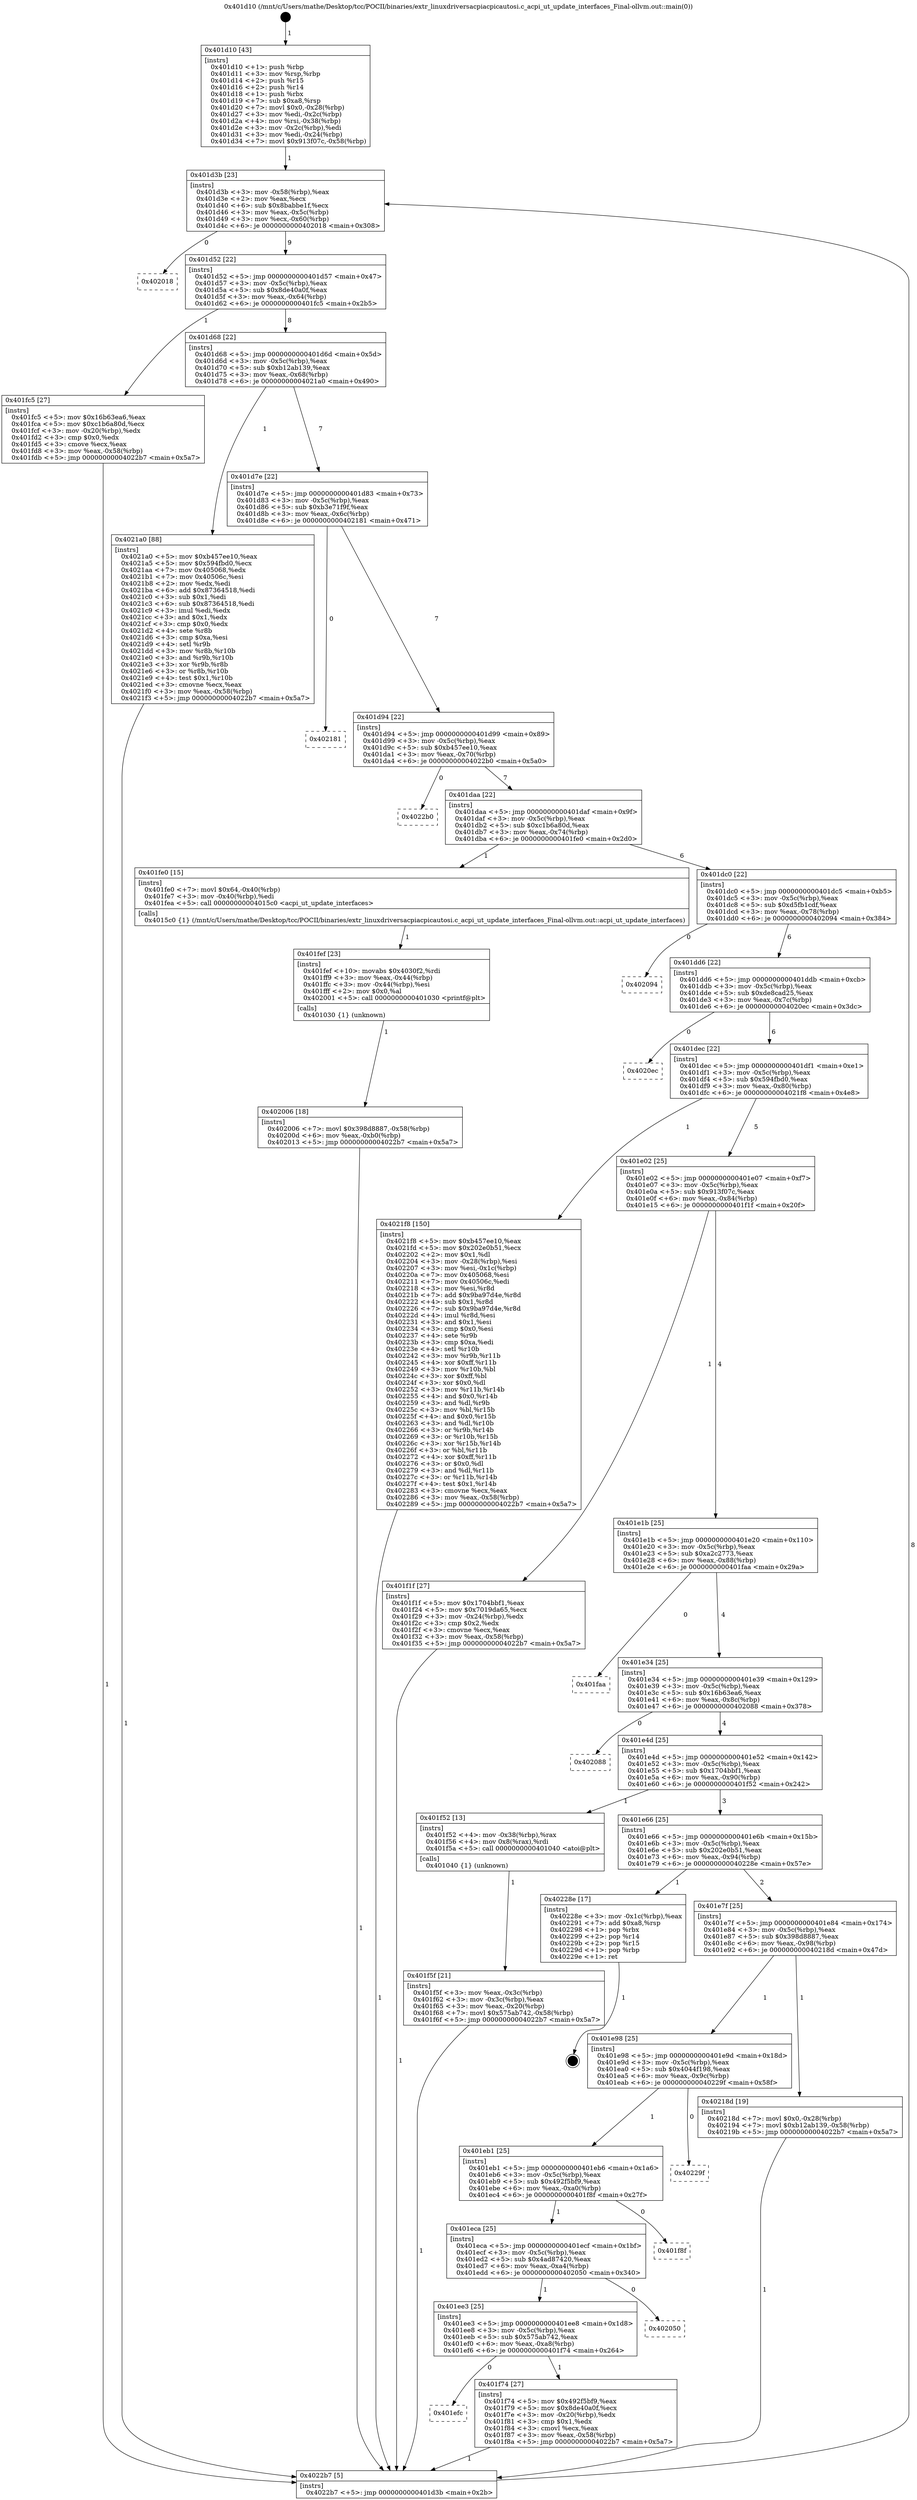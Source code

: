 digraph "0x401d10" {
  label = "0x401d10 (/mnt/c/Users/mathe/Desktop/tcc/POCII/binaries/extr_linuxdriversacpiacpicautosi.c_acpi_ut_update_interfaces_Final-ollvm.out::main(0))"
  labelloc = "t"
  node[shape=record]

  Entry [label="",width=0.3,height=0.3,shape=circle,fillcolor=black,style=filled]
  "0x401d3b" [label="{
     0x401d3b [23]\l
     | [instrs]\l
     &nbsp;&nbsp;0x401d3b \<+3\>: mov -0x58(%rbp),%eax\l
     &nbsp;&nbsp;0x401d3e \<+2\>: mov %eax,%ecx\l
     &nbsp;&nbsp;0x401d40 \<+6\>: sub $0x8babbe1f,%ecx\l
     &nbsp;&nbsp;0x401d46 \<+3\>: mov %eax,-0x5c(%rbp)\l
     &nbsp;&nbsp;0x401d49 \<+3\>: mov %ecx,-0x60(%rbp)\l
     &nbsp;&nbsp;0x401d4c \<+6\>: je 0000000000402018 \<main+0x308\>\l
  }"]
  "0x402018" [label="{
     0x402018\l
  }", style=dashed]
  "0x401d52" [label="{
     0x401d52 [22]\l
     | [instrs]\l
     &nbsp;&nbsp;0x401d52 \<+5\>: jmp 0000000000401d57 \<main+0x47\>\l
     &nbsp;&nbsp;0x401d57 \<+3\>: mov -0x5c(%rbp),%eax\l
     &nbsp;&nbsp;0x401d5a \<+5\>: sub $0x8de40a0f,%eax\l
     &nbsp;&nbsp;0x401d5f \<+3\>: mov %eax,-0x64(%rbp)\l
     &nbsp;&nbsp;0x401d62 \<+6\>: je 0000000000401fc5 \<main+0x2b5\>\l
  }"]
  Exit [label="",width=0.3,height=0.3,shape=circle,fillcolor=black,style=filled,peripheries=2]
  "0x401fc5" [label="{
     0x401fc5 [27]\l
     | [instrs]\l
     &nbsp;&nbsp;0x401fc5 \<+5\>: mov $0x16b63ea6,%eax\l
     &nbsp;&nbsp;0x401fca \<+5\>: mov $0xc1b6a80d,%ecx\l
     &nbsp;&nbsp;0x401fcf \<+3\>: mov -0x20(%rbp),%edx\l
     &nbsp;&nbsp;0x401fd2 \<+3\>: cmp $0x0,%edx\l
     &nbsp;&nbsp;0x401fd5 \<+3\>: cmove %ecx,%eax\l
     &nbsp;&nbsp;0x401fd8 \<+3\>: mov %eax,-0x58(%rbp)\l
     &nbsp;&nbsp;0x401fdb \<+5\>: jmp 00000000004022b7 \<main+0x5a7\>\l
  }"]
  "0x401d68" [label="{
     0x401d68 [22]\l
     | [instrs]\l
     &nbsp;&nbsp;0x401d68 \<+5\>: jmp 0000000000401d6d \<main+0x5d\>\l
     &nbsp;&nbsp;0x401d6d \<+3\>: mov -0x5c(%rbp),%eax\l
     &nbsp;&nbsp;0x401d70 \<+5\>: sub $0xb12ab139,%eax\l
     &nbsp;&nbsp;0x401d75 \<+3\>: mov %eax,-0x68(%rbp)\l
     &nbsp;&nbsp;0x401d78 \<+6\>: je 00000000004021a0 \<main+0x490\>\l
  }"]
  "0x402006" [label="{
     0x402006 [18]\l
     | [instrs]\l
     &nbsp;&nbsp;0x402006 \<+7\>: movl $0x398d8887,-0x58(%rbp)\l
     &nbsp;&nbsp;0x40200d \<+6\>: mov %eax,-0xb0(%rbp)\l
     &nbsp;&nbsp;0x402013 \<+5\>: jmp 00000000004022b7 \<main+0x5a7\>\l
  }"]
  "0x4021a0" [label="{
     0x4021a0 [88]\l
     | [instrs]\l
     &nbsp;&nbsp;0x4021a0 \<+5\>: mov $0xb457ee10,%eax\l
     &nbsp;&nbsp;0x4021a5 \<+5\>: mov $0x594fbd0,%ecx\l
     &nbsp;&nbsp;0x4021aa \<+7\>: mov 0x405068,%edx\l
     &nbsp;&nbsp;0x4021b1 \<+7\>: mov 0x40506c,%esi\l
     &nbsp;&nbsp;0x4021b8 \<+2\>: mov %edx,%edi\l
     &nbsp;&nbsp;0x4021ba \<+6\>: add $0x87364518,%edi\l
     &nbsp;&nbsp;0x4021c0 \<+3\>: sub $0x1,%edi\l
     &nbsp;&nbsp;0x4021c3 \<+6\>: sub $0x87364518,%edi\l
     &nbsp;&nbsp;0x4021c9 \<+3\>: imul %edi,%edx\l
     &nbsp;&nbsp;0x4021cc \<+3\>: and $0x1,%edx\l
     &nbsp;&nbsp;0x4021cf \<+3\>: cmp $0x0,%edx\l
     &nbsp;&nbsp;0x4021d2 \<+4\>: sete %r8b\l
     &nbsp;&nbsp;0x4021d6 \<+3\>: cmp $0xa,%esi\l
     &nbsp;&nbsp;0x4021d9 \<+4\>: setl %r9b\l
     &nbsp;&nbsp;0x4021dd \<+3\>: mov %r8b,%r10b\l
     &nbsp;&nbsp;0x4021e0 \<+3\>: and %r9b,%r10b\l
     &nbsp;&nbsp;0x4021e3 \<+3\>: xor %r9b,%r8b\l
     &nbsp;&nbsp;0x4021e6 \<+3\>: or %r8b,%r10b\l
     &nbsp;&nbsp;0x4021e9 \<+4\>: test $0x1,%r10b\l
     &nbsp;&nbsp;0x4021ed \<+3\>: cmovne %ecx,%eax\l
     &nbsp;&nbsp;0x4021f0 \<+3\>: mov %eax,-0x58(%rbp)\l
     &nbsp;&nbsp;0x4021f3 \<+5\>: jmp 00000000004022b7 \<main+0x5a7\>\l
  }"]
  "0x401d7e" [label="{
     0x401d7e [22]\l
     | [instrs]\l
     &nbsp;&nbsp;0x401d7e \<+5\>: jmp 0000000000401d83 \<main+0x73\>\l
     &nbsp;&nbsp;0x401d83 \<+3\>: mov -0x5c(%rbp),%eax\l
     &nbsp;&nbsp;0x401d86 \<+5\>: sub $0xb3e71f9f,%eax\l
     &nbsp;&nbsp;0x401d8b \<+3\>: mov %eax,-0x6c(%rbp)\l
     &nbsp;&nbsp;0x401d8e \<+6\>: je 0000000000402181 \<main+0x471\>\l
  }"]
  "0x401fef" [label="{
     0x401fef [23]\l
     | [instrs]\l
     &nbsp;&nbsp;0x401fef \<+10\>: movabs $0x4030f2,%rdi\l
     &nbsp;&nbsp;0x401ff9 \<+3\>: mov %eax,-0x44(%rbp)\l
     &nbsp;&nbsp;0x401ffc \<+3\>: mov -0x44(%rbp),%esi\l
     &nbsp;&nbsp;0x401fff \<+2\>: mov $0x0,%al\l
     &nbsp;&nbsp;0x402001 \<+5\>: call 0000000000401030 \<printf@plt\>\l
     | [calls]\l
     &nbsp;&nbsp;0x401030 \{1\} (unknown)\l
  }"]
  "0x402181" [label="{
     0x402181\l
  }", style=dashed]
  "0x401d94" [label="{
     0x401d94 [22]\l
     | [instrs]\l
     &nbsp;&nbsp;0x401d94 \<+5\>: jmp 0000000000401d99 \<main+0x89\>\l
     &nbsp;&nbsp;0x401d99 \<+3\>: mov -0x5c(%rbp),%eax\l
     &nbsp;&nbsp;0x401d9c \<+5\>: sub $0xb457ee10,%eax\l
     &nbsp;&nbsp;0x401da1 \<+3\>: mov %eax,-0x70(%rbp)\l
     &nbsp;&nbsp;0x401da4 \<+6\>: je 00000000004022b0 \<main+0x5a0\>\l
  }"]
  "0x401efc" [label="{
     0x401efc\l
  }", style=dashed]
  "0x4022b0" [label="{
     0x4022b0\l
  }", style=dashed]
  "0x401daa" [label="{
     0x401daa [22]\l
     | [instrs]\l
     &nbsp;&nbsp;0x401daa \<+5\>: jmp 0000000000401daf \<main+0x9f\>\l
     &nbsp;&nbsp;0x401daf \<+3\>: mov -0x5c(%rbp),%eax\l
     &nbsp;&nbsp;0x401db2 \<+5\>: sub $0xc1b6a80d,%eax\l
     &nbsp;&nbsp;0x401db7 \<+3\>: mov %eax,-0x74(%rbp)\l
     &nbsp;&nbsp;0x401dba \<+6\>: je 0000000000401fe0 \<main+0x2d0\>\l
  }"]
  "0x401f74" [label="{
     0x401f74 [27]\l
     | [instrs]\l
     &nbsp;&nbsp;0x401f74 \<+5\>: mov $0x492f5bf9,%eax\l
     &nbsp;&nbsp;0x401f79 \<+5\>: mov $0x8de40a0f,%ecx\l
     &nbsp;&nbsp;0x401f7e \<+3\>: mov -0x20(%rbp),%edx\l
     &nbsp;&nbsp;0x401f81 \<+3\>: cmp $0x1,%edx\l
     &nbsp;&nbsp;0x401f84 \<+3\>: cmovl %ecx,%eax\l
     &nbsp;&nbsp;0x401f87 \<+3\>: mov %eax,-0x58(%rbp)\l
     &nbsp;&nbsp;0x401f8a \<+5\>: jmp 00000000004022b7 \<main+0x5a7\>\l
  }"]
  "0x401fe0" [label="{
     0x401fe0 [15]\l
     | [instrs]\l
     &nbsp;&nbsp;0x401fe0 \<+7\>: movl $0x64,-0x40(%rbp)\l
     &nbsp;&nbsp;0x401fe7 \<+3\>: mov -0x40(%rbp),%edi\l
     &nbsp;&nbsp;0x401fea \<+5\>: call 00000000004015c0 \<acpi_ut_update_interfaces\>\l
     | [calls]\l
     &nbsp;&nbsp;0x4015c0 \{1\} (/mnt/c/Users/mathe/Desktop/tcc/POCII/binaries/extr_linuxdriversacpiacpicautosi.c_acpi_ut_update_interfaces_Final-ollvm.out::acpi_ut_update_interfaces)\l
  }"]
  "0x401dc0" [label="{
     0x401dc0 [22]\l
     | [instrs]\l
     &nbsp;&nbsp;0x401dc0 \<+5\>: jmp 0000000000401dc5 \<main+0xb5\>\l
     &nbsp;&nbsp;0x401dc5 \<+3\>: mov -0x5c(%rbp),%eax\l
     &nbsp;&nbsp;0x401dc8 \<+5\>: sub $0xd5fb1cdf,%eax\l
     &nbsp;&nbsp;0x401dcd \<+3\>: mov %eax,-0x78(%rbp)\l
     &nbsp;&nbsp;0x401dd0 \<+6\>: je 0000000000402094 \<main+0x384\>\l
  }"]
  "0x401ee3" [label="{
     0x401ee3 [25]\l
     | [instrs]\l
     &nbsp;&nbsp;0x401ee3 \<+5\>: jmp 0000000000401ee8 \<main+0x1d8\>\l
     &nbsp;&nbsp;0x401ee8 \<+3\>: mov -0x5c(%rbp),%eax\l
     &nbsp;&nbsp;0x401eeb \<+5\>: sub $0x575ab742,%eax\l
     &nbsp;&nbsp;0x401ef0 \<+6\>: mov %eax,-0xa8(%rbp)\l
     &nbsp;&nbsp;0x401ef6 \<+6\>: je 0000000000401f74 \<main+0x264\>\l
  }"]
  "0x402094" [label="{
     0x402094\l
  }", style=dashed]
  "0x401dd6" [label="{
     0x401dd6 [22]\l
     | [instrs]\l
     &nbsp;&nbsp;0x401dd6 \<+5\>: jmp 0000000000401ddb \<main+0xcb\>\l
     &nbsp;&nbsp;0x401ddb \<+3\>: mov -0x5c(%rbp),%eax\l
     &nbsp;&nbsp;0x401dde \<+5\>: sub $0xde8cad25,%eax\l
     &nbsp;&nbsp;0x401de3 \<+3\>: mov %eax,-0x7c(%rbp)\l
     &nbsp;&nbsp;0x401de6 \<+6\>: je 00000000004020ec \<main+0x3dc\>\l
  }"]
  "0x402050" [label="{
     0x402050\l
  }", style=dashed]
  "0x4020ec" [label="{
     0x4020ec\l
  }", style=dashed]
  "0x401dec" [label="{
     0x401dec [22]\l
     | [instrs]\l
     &nbsp;&nbsp;0x401dec \<+5\>: jmp 0000000000401df1 \<main+0xe1\>\l
     &nbsp;&nbsp;0x401df1 \<+3\>: mov -0x5c(%rbp),%eax\l
     &nbsp;&nbsp;0x401df4 \<+5\>: sub $0x594fbd0,%eax\l
     &nbsp;&nbsp;0x401df9 \<+3\>: mov %eax,-0x80(%rbp)\l
     &nbsp;&nbsp;0x401dfc \<+6\>: je 00000000004021f8 \<main+0x4e8\>\l
  }"]
  "0x401eca" [label="{
     0x401eca [25]\l
     | [instrs]\l
     &nbsp;&nbsp;0x401eca \<+5\>: jmp 0000000000401ecf \<main+0x1bf\>\l
     &nbsp;&nbsp;0x401ecf \<+3\>: mov -0x5c(%rbp),%eax\l
     &nbsp;&nbsp;0x401ed2 \<+5\>: sub $0x4ad87420,%eax\l
     &nbsp;&nbsp;0x401ed7 \<+6\>: mov %eax,-0xa4(%rbp)\l
     &nbsp;&nbsp;0x401edd \<+6\>: je 0000000000402050 \<main+0x340\>\l
  }"]
  "0x4021f8" [label="{
     0x4021f8 [150]\l
     | [instrs]\l
     &nbsp;&nbsp;0x4021f8 \<+5\>: mov $0xb457ee10,%eax\l
     &nbsp;&nbsp;0x4021fd \<+5\>: mov $0x202e0b51,%ecx\l
     &nbsp;&nbsp;0x402202 \<+2\>: mov $0x1,%dl\l
     &nbsp;&nbsp;0x402204 \<+3\>: mov -0x28(%rbp),%esi\l
     &nbsp;&nbsp;0x402207 \<+3\>: mov %esi,-0x1c(%rbp)\l
     &nbsp;&nbsp;0x40220a \<+7\>: mov 0x405068,%esi\l
     &nbsp;&nbsp;0x402211 \<+7\>: mov 0x40506c,%edi\l
     &nbsp;&nbsp;0x402218 \<+3\>: mov %esi,%r8d\l
     &nbsp;&nbsp;0x40221b \<+7\>: add $0x9ba97d4e,%r8d\l
     &nbsp;&nbsp;0x402222 \<+4\>: sub $0x1,%r8d\l
     &nbsp;&nbsp;0x402226 \<+7\>: sub $0x9ba97d4e,%r8d\l
     &nbsp;&nbsp;0x40222d \<+4\>: imul %r8d,%esi\l
     &nbsp;&nbsp;0x402231 \<+3\>: and $0x1,%esi\l
     &nbsp;&nbsp;0x402234 \<+3\>: cmp $0x0,%esi\l
     &nbsp;&nbsp;0x402237 \<+4\>: sete %r9b\l
     &nbsp;&nbsp;0x40223b \<+3\>: cmp $0xa,%edi\l
     &nbsp;&nbsp;0x40223e \<+4\>: setl %r10b\l
     &nbsp;&nbsp;0x402242 \<+3\>: mov %r9b,%r11b\l
     &nbsp;&nbsp;0x402245 \<+4\>: xor $0xff,%r11b\l
     &nbsp;&nbsp;0x402249 \<+3\>: mov %r10b,%bl\l
     &nbsp;&nbsp;0x40224c \<+3\>: xor $0xff,%bl\l
     &nbsp;&nbsp;0x40224f \<+3\>: xor $0x0,%dl\l
     &nbsp;&nbsp;0x402252 \<+3\>: mov %r11b,%r14b\l
     &nbsp;&nbsp;0x402255 \<+4\>: and $0x0,%r14b\l
     &nbsp;&nbsp;0x402259 \<+3\>: and %dl,%r9b\l
     &nbsp;&nbsp;0x40225c \<+3\>: mov %bl,%r15b\l
     &nbsp;&nbsp;0x40225f \<+4\>: and $0x0,%r15b\l
     &nbsp;&nbsp;0x402263 \<+3\>: and %dl,%r10b\l
     &nbsp;&nbsp;0x402266 \<+3\>: or %r9b,%r14b\l
     &nbsp;&nbsp;0x402269 \<+3\>: or %r10b,%r15b\l
     &nbsp;&nbsp;0x40226c \<+3\>: xor %r15b,%r14b\l
     &nbsp;&nbsp;0x40226f \<+3\>: or %bl,%r11b\l
     &nbsp;&nbsp;0x402272 \<+4\>: xor $0xff,%r11b\l
     &nbsp;&nbsp;0x402276 \<+3\>: or $0x0,%dl\l
     &nbsp;&nbsp;0x402279 \<+3\>: and %dl,%r11b\l
     &nbsp;&nbsp;0x40227c \<+3\>: or %r11b,%r14b\l
     &nbsp;&nbsp;0x40227f \<+4\>: test $0x1,%r14b\l
     &nbsp;&nbsp;0x402283 \<+3\>: cmovne %ecx,%eax\l
     &nbsp;&nbsp;0x402286 \<+3\>: mov %eax,-0x58(%rbp)\l
     &nbsp;&nbsp;0x402289 \<+5\>: jmp 00000000004022b7 \<main+0x5a7\>\l
  }"]
  "0x401e02" [label="{
     0x401e02 [25]\l
     | [instrs]\l
     &nbsp;&nbsp;0x401e02 \<+5\>: jmp 0000000000401e07 \<main+0xf7\>\l
     &nbsp;&nbsp;0x401e07 \<+3\>: mov -0x5c(%rbp),%eax\l
     &nbsp;&nbsp;0x401e0a \<+5\>: sub $0x913f07c,%eax\l
     &nbsp;&nbsp;0x401e0f \<+6\>: mov %eax,-0x84(%rbp)\l
     &nbsp;&nbsp;0x401e15 \<+6\>: je 0000000000401f1f \<main+0x20f\>\l
  }"]
  "0x401f8f" [label="{
     0x401f8f\l
  }", style=dashed]
  "0x401f1f" [label="{
     0x401f1f [27]\l
     | [instrs]\l
     &nbsp;&nbsp;0x401f1f \<+5\>: mov $0x1704bbf1,%eax\l
     &nbsp;&nbsp;0x401f24 \<+5\>: mov $0x7019da65,%ecx\l
     &nbsp;&nbsp;0x401f29 \<+3\>: mov -0x24(%rbp),%edx\l
     &nbsp;&nbsp;0x401f2c \<+3\>: cmp $0x2,%edx\l
     &nbsp;&nbsp;0x401f2f \<+3\>: cmovne %ecx,%eax\l
     &nbsp;&nbsp;0x401f32 \<+3\>: mov %eax,-0x58(%rbp)\l
     &nbsp;&nbsp;0x401f35 \<+5\>: jmp 00000000004022b7 \<main+0x5a7\>\l
  }"]
  "0x401e1b" [label="{
     0x401e1b [25]\l
     | [instrs]\l
     &nbsp;&nbsp;0x401e1b \<+5\>: jmp 0000000000401e20 \<main+0x110\>\l
     &nbsp;&nbsp;0x401e20 \<+3\>: mov -0x5c(%rbp),%eax\l
     &nbsp;&nbsp;0x401e23 \<+5\>: sub $0xa2c2773,%eax\l
     &nbsp;&nbsp;0x401e28 \<+6\>: mov %eax,-0x88(%rbp)\l
     &nbsp;&nbsp;0x401e2e \<+6\>: je 0000000000401faa \<main+0x29a\>\l
  }"]
  "0x4022b7" [label="{
     0x4022b7 [5]\l
     | [instrs]\l
     &nbsp;&nbsp;0x4022b7 \<+5\>: jmp 0000000000401d3b \<main+0x2b\>\l
  }"]
  "0x401d10" [label="{
     0x401d10 [43]\l
     | [instrs]\l
     &nbsp;&nbsp;0x401d10 \<+1\>: push %rbp\l
     &nbsp;&nbsp;0x401d11 \<+3\>: mov %rsp,%rbp\l
     &nbsp;&nbsp;0x401d14 \<+2\>: push %r15\l
     &nbsp;&nbsp;0x401d16 \<+2\>: push %r14\l
     &nbsp;&nbsp;0x401d18 \<+1\>: push %rbx\l
     &nbsp;&nbsp;0x401d19 \<+7\>: sub $0xa8,%rsp\l
     &nbsp;&nbsp;0x401d20 \<+7\>: movl $0x0,-0x28(%rbp)\l
     &nbsp;&nbsp;0x401d27 \<+3\>: mov %edi,-0x2c(%rbp)\l
     &nbsp;&nbsp;0x401d2a \<+4\>: mov %rsi,-0x38(%rbp)\l
     &nbsp;&nbsp;0x401d2e \<+3\>: mov -0x2c(%rbp),%edi\l
     &nbsp;&nbsp;0x401d31 \<+3\>: mov %edi,-0x24(%rbp)\l
     &nbsp;&nbsp;0x401d34 \<+7\>: movl $0x913f07c,-0x58(%rbp)\l
  }"]
  "0x401eb1" [label="{
     0x401eb1 [25]\l
     | [instrs]\l
     &nbsp;&nbsp;0x401eb1 \<+5\>: jmp 0000000000401eb6 \<main+0x1a6\>\l
     &nbsp;&nbsp;0x401eb6 \<+3\>: mov -0x5c(%rbp),%eax\l
     &nbsp;&nbsp;0x401eb9 \<+5\>: sub $0x492f5bf9,%eax\l
     &nbsp;&nbsp;0x401ebe \<+6\>: mov %eax,-0xa0(%rbp)\l
     &nbsp;&nbsp;0x401ec4 \<+6\>: je 0000000000401f8f \<main+0x27f\>\l
  }"]
  "0x401faa" [label="{
     0x401faa\l
  }", style=dashed]
  "0x401e34" [label="{
     0x401e34 [25]\l
     | [instrs]\l
     &nbsp;&nbsp;0x401e34 \<+5\>: jmp 0000000000401e39 \<main+0x129\>\l
     &nbsp;&nbsp;0x401e39 \<+3\>: mov -0x5c(%rbp),%eax\l
     &nbsp;&nbsp;0x401e3c \<+5\>: sub $0x16b63ea6,%eax\l
     &nbsp;&nbsp;0x401e41 \<+6\>: mov %eax,-0x8c(%rbp)\l
     &nbsp;&nbsp;0x401e47 \<+6\>: je 0000000000402088 \<main+0x378\>\l
  }"]
  "0x40229f" [label="{
     0x40229f\l
  }", style=dashed]
  "0x402088" [label="{
     0x402088\l
  }", style=dashed]
  "0x401e4d" [label="{
     0x401e4d [25]\l
     | [instrs]\l
     &nbsp;&nbsp;0x401e4d \<+5\>: jmp 0000000000401e52 \<main+0x142\>\l
     &nbsp;&nbsp;0x401e52 \<+3\>: mov -0x5c(%rbp),%eax\l
     &nbsp;&nbsp;0x401e55 \<+5\>: sub $0x1704bbf1,%eax\l
     &nbsp;&nbsp;0x401e5a \<+6\>: mov %eax,-0x90(%rbp)\l
     &nbsp;&nbsp;0x401e60 \<+6\>: je 0000000000401f52 \<main+0x242\>\l
  }"]
  "0x401e98" [label="{
     0x401e98 [25]\l
     | [instrs]\l
     &nbsp;&nbsp;0x401e98 \<+5\>: jmp 0000000000401e9d \<main+0x18d\>\l
     &nbsp;&nbsp;0x401e9d \<+3\>: mov -0x5c(%rbp),%eax\l
     &nbsp;&nbsp;0x401ea0 \<+5\>: sub $0x4044f198,%eax\l
     &nbsp;&nbsp;0x401ea5 \<+6\>: mov %eax,-0x9c(%rbp)\l
     &nbsp;&nbsp;0x401eab \<+6\>: je 000000000040229f \<main+0x58f\>\l
  }"]
  "0x401f52" [label="{
     0x401f52 [13]\l
     | [instrs]\l
     &nbsp;&nbsp;0x401f52 \<+4\>: mov -0x38(%rbp),%rax\l
     &nbsp;&nbsp;0x401f56 \<+4\>: mov 0x8(%rax),%rdi\l
     &nbsp;&nbsp;0x401f5a \<+5\>: call 0000000000401040 \<atoi@plt\>\l
     | [calls]\l
     &nbsp;&nbsp;0x401040 \{1\} (unknown)\l
  }"]
  "0x401e66" [label="{
     0x401e66 [25]\l
     | [instrs]\l
     &nbsp;&nbsp;0x401e66 \<+5\>: jmp 0000000000401e6b \<main+0x15b\>\l
     &nbsp;&nbsp;0x401e6b \<+3\>: mov -0x5c(%rbp),%eax\l
     &nbsp;&nbsp;0x401e6e \<+5\>: sub $0x202e0b51,%eax\l
     &nbsp;&nbsp;0x401e73 \<+6\>: mov %eax,-0x94(%rbp)\l
     &nbsp;&nbsp;0x401e79 \<+6\>: je 000000000040228e \<main+0x57e\>\l
  }"]
  "0x401f5f" [label="{
     0x401f5f [21]\l
     | [instrs]\l
     &nbsp;&nbsp;0x401f5f \<+3\>: mov %eax,-0x3c(%rbp)\l
     &nbsp;&nbsp;0x401f62 \<+3\>: mov -0x3c(%rbp),%eax\l
     &nbsp;&nbsp;0x401f65 \<+3\>: mov %eax,-0x20(%rbp)\l
     &nbsp;&nbsp;0x401f68 \<+7\>: movl $0x575ab742,-0x58(%rbp)\l
     &nbsp;&nbsp;0x401f6f \<+5\>: jmp 00000000004022b7 \<main+0x5a7\>\l
  }"]
  "0x40218d" [label="{
     0x40218d [19]\l
     | [instrs]\l
     &nbsp;&nbsp;0x40218d \<+7\>: movl $0x0,-0x28(%rbp)\l
     &nbsp;&nbsp;0x402194 \<+7\>: movl $0xb12ab139,-0x58(%rbp)\l
     &nbsp;&nbsp;0x40219b \<+5\>: jmp 00000000004022b7 \<main+0x5a7\>\l
  }"]
  "0x40228e" [label="{
     0x40228e [17]\l
     | [instrs]\l
     &nbsp;&nbsp;0x40228e \<+3\>: mov -0x1c(%rbp),%eax\l
     &nbsp;&nbsp;0x402291 \<+7\>: add $0xa8,%rsp\l
     &nbsp;&nbsp;0x402298 \<+1\>: pop %rbx\l
     &nbsp;&nbsp;0x402299 \<+2\>: pop %r14\l
     &nbsp;&nbsp;0x40229b \<+2\>: pop %r15\l
     &nbsp;&nbsp;0x40229d \<+1\>: pop %rbp\l
     &nbsp;&nbsp;0x40229e \<+1\>: ret\l
  }"]
  "0x401e7f" [label="{
     0x401e7f [25]\l
     | [instrs]\l
     &nbsp;&nbsp;0x401e7f \<+5\>: jmp 0000000000401e84 \<main+0x174\>\l
     &nbsp;&nbsp;0x401e84 \<+3\>: mov -0x5c(%rbp),%eax\l
     &nbsp;&nbsp;0x401e87 \<+5\>: sub $0x398d8887,%eax\l
     &nbsp;&nbsp;0x401e8c \<+6\>: mov %eax,-0x98(%rbp)\l
     &nbsp;&nbsp;0x401e92 \<+6\>: je 000000000040218d \<main+0x47d\>\l
  }"]
  Entry -> "0x401d10" [label=" 1"]
  "0x401d3b" -> "0x402018" [label=" 0"]
  "0x401d3b" -> "0x401d52" [label=" 9"]
  "0x40228e" -> Exit [label=" 1"]
  "0x401d52" -> "0x401fc5" [label=" 1"]
  "0x401d52" -> "0x401d68" [label=" 8"]
  "0x4021f8" -> "0x4022b7" [label=" 1"]
  "0x401d68" -> "0x4021a0" [label=" 1"]
  "0x401d68" -> "0x401d7e" [label=" 7"]
  "0x4021a0" -> "0x4022b7" [label=" 1"]
  "0x401d7e" -> "0x402181" [label=" 0"]
  "0x401d7e" -> "0x401d94" [label=" 7"]
  "0x40218d" -> "0x4022b7" [label=" 1"]
  "0x401d94" -> "0x4022b0" [label=" 0"]
  "0x401d94" -> "0x401daa" [label=" 7"]
  "0x402006" -> "0x4022b7" [label=" 1"]
  "0x401daa" -> "0x401fe0" [label=" 1"]
  "0x401daa" -> "0x401dc0" [label=" 6"]
  "0x401fef" -> "0x402006" [label=" 1"]
  "0x401dc0" -> "0x402094" [label=" 0"]
  "0x401dc0" -> "0x401dd6" [label=" 6"]
  "0x401fc5" -> "0x4022b7" [label=" 1"]
  "0x401dd6" -> "0x4020ec" [label=" 0"]
  "0x401dd6" -> "0x401dec" [label=" 6"]
  "0x401f74" -> "0x4022b7" [label=" 1"]
  "0x401dec" -> "0x4021f8" [label=" 1"]
  "0x401dec" -> "0x401e02" [label=" 5"]
  "0x401ee3" -> "0x401f74" [label=" 1"]
  "0x401e02" -> "0x401f1f" [label=" 1"]
  "0x401e02" -> "0x401e1b" [label=" 4"]
  "0x401f1f" -> "0x4022b7" [label=" 1"]
  "0x401d10" -> "0x401d3b" [label=" 1"]
  "0x4022b7" -> "0x401d3b" [label=" 8"]
  "0x401fe0" -> "0x401fef" [label=" 1"]
  "0x401e1b" -> "0x401faa" [label=" 0"]
  "0x401e1b" -> "0x401e34" [label=" 4"]
  "0x401eca" -> "0x402050" [label=" 0"]
  "0x401e34" -> "0x402088" [label=" 0"]
  "0x401e34" -> "0x401e4d" [label=" 4"]
  "0x401ee3" -> "0x401efc" [label=" 0"]
  "0x401e4d" -> "0x401f52" [label=" 1"]
  "0x401e4d" -> "0x401e66" [label=" 3"]
  "0x401f52" -> "0x401f5f" [label=" 1"]
  "0x401f5f" -> "0x4022b7" [label=" 1"]
  "0x401eb1" -> "0x401f8f" [label=" 0"]
  "0x401e66" -> "0x40228e" [label=" 1"]
  "0x401e66" -> "0x401e7f" [label=" 2"]
  "0x401eca" -> "0x401ee3" [label=" 1"]
  "0x401e7f" -> "0x40218d" [label=" 1"]
  "0x401e7f" -> "0x401e98" [label=" 1"]
  "0x401eb1" -> "0x401eca" [label=" 1"]
  "0x401e98" -> "0x40229f" [label=" 0"]
  "0x401e98" -> "0x401eb1" [label=" 1"]
}
